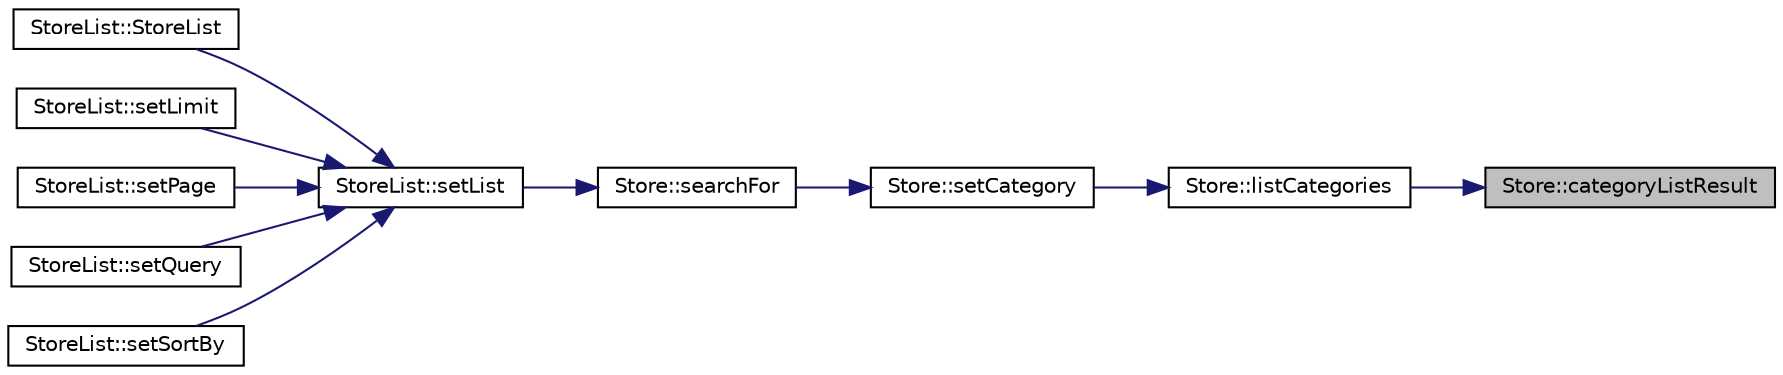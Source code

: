 digraph "Store::categoryListResult"
{
 // INTERACTIVE_SVG=YES
 // LATEX_PDF_SIZE
  edge [fontname="Helvetica",fontsize="10",labelfontname="Helvetica",labelfontsize="10"];
  node [fontname="Helvetica",fontsize="10",shape=record];
  rankdir="RL";
  Node17 [label="Store::categoryListResult",height=0.2,width=0.4,color="black", fillcolor="grey75", style="filled", fontcolor="black",tooltip=" "];
  Node17 -> Node18 [dir="back",color="midnightblue",fontsize="10",style="solid",fontname="Helvetica"];
  Node18 [label="Store::listCategories",height=0.2,width=0.4,color="black", fillcolor="white", style="filled",URL="$class_store.html#af310978a22b527f740f87ea21efced44",tooltip=" "];
  Node18 -> Node19 [dir="back",color="midnightblue",fontsize="10",style="solid",fontname="Helvetica"];
  Node19 [label="Store::setCategory",height=0.2,width=0.4,color="black", fillcolor="white", style="filled",URL="$class_store.html#a13aac2720d700030da955510bbac91a5",tooltip=" "];
  Node19 -> Node20 [dir="back",color="midnightblue",fontsize="10",style="solid",fontname="Helvetica"];
  Node20 [label="Store::searchFor",height=0.2,width=0.4,color="black", fillcolor="white", style="filled",URL="$class_store.html#ad3579d9e889c6b2f461f71e042349cb7",tooltip=" "];
  Node20 -> Node21 [dir="back",color="midnightblue",fontsize="10",style="solid",fontname="Helvetica"];
  Node21 [label="StoreList::setList",height=0.2,width=0.4,color="black", fillcolor="white", style="filled",URL="$class_store_list.html#a0fe214b10f802cd801e227f9255e73e0",tooltip=" "];
  Node21 -> Node22 [dir="back",color="midnightblue",fontsize="10",style="solid",fontname="Helvetica"];
  Node22 [label="StoreList::StoreList",height=0.2,width=0.4,color="black", fillcolor="white", style="filled",URL="$class_store_list.html#abf232e0d23409361dc2e1fb4c69c074d",tooltip=" "];
  Node21 -> Node23 [dir="back",color="midnightblue",fontsize="10",style="solid",fontname="Helvetica"];
  Node23 [label="StoreList::setLimit",height=0.2,width=0.4,color="black", fillcolor="white", style="filled",URL="$class_store_list.html#a2bf832d8a4a72cd600f04445055c9243",tooltip=" "];
  Node21 -> Node24 [dir="back",color="midnightblue",fontsize="10",style="solid",fontname="Helvetica"];
  Node24 [label="StoreList::setPage",height=0.2,width=0.4,color="black", fillcolor="white", style="filled",URL="$class_store_list.html#a849bd1e4c13f95005508aa849f58b91f",tooltip=" "];
  Node21 -> Node25 [dir="back",color="midnightblue",fontsize="10",style="solid",fontname="Helvetica"];
  Node25 [label="StoreList::setQuery",height=0.2,width=0.4,color="black", fillcolor="white", style="filled",URL="$class_store_list.html#ab1017424c6388315cea58088f969a5a9",tooltip=" "];
  Node21 -> Node26 [dir="back",color="midnightblue",fontsize="10",style="solid",fontname="Helvetica"];
  Node26 [label="StoreList::setSortBy",height=0.2,width=0.4,color="black", fillcolor="white", style="filled",URL="$class_store_list.html#a0885e82072d00f963a7a692f478786d2",tooltip=" "];
}
